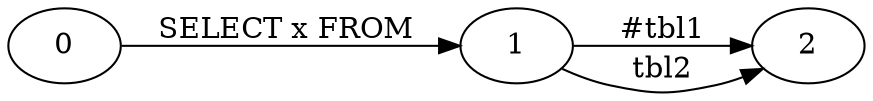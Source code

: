 digraph g
{
rankdir = LR
0 -> 1 [label="SELECT x FROM "]
1 -> 2 [label=" #tbl1 "]
1 -> 2 [label=" tbl2 "]
}
